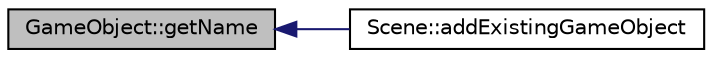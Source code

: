 digraph "GameObject::getName"
{
  edge [fontname="Helvetica",fontsize="10",labelfontname="Helvetica",labelfontsize="10"];
  node [fontname="Helvetica",fontsize="10",shape=record];
  rankdir="LR";
  Node15 [label="GameObject::getName",height=0.2,width=0.4,color="black", fillcolor="grey75", style="filled", fontcolor="black"];
  Node15 -> Node16 [dir="back",color="midnightblue",fontsize="10",style="solid",fontname="Helvetica"];
  Node16 [label="Scene::addExistingGameObject",height=0.2,width=0.4,color="black", fillcolor="white", style="filled",URL="$class_scene.html#a9e0e66d75a6ebb10c6a371e9de47fff7"];
}
